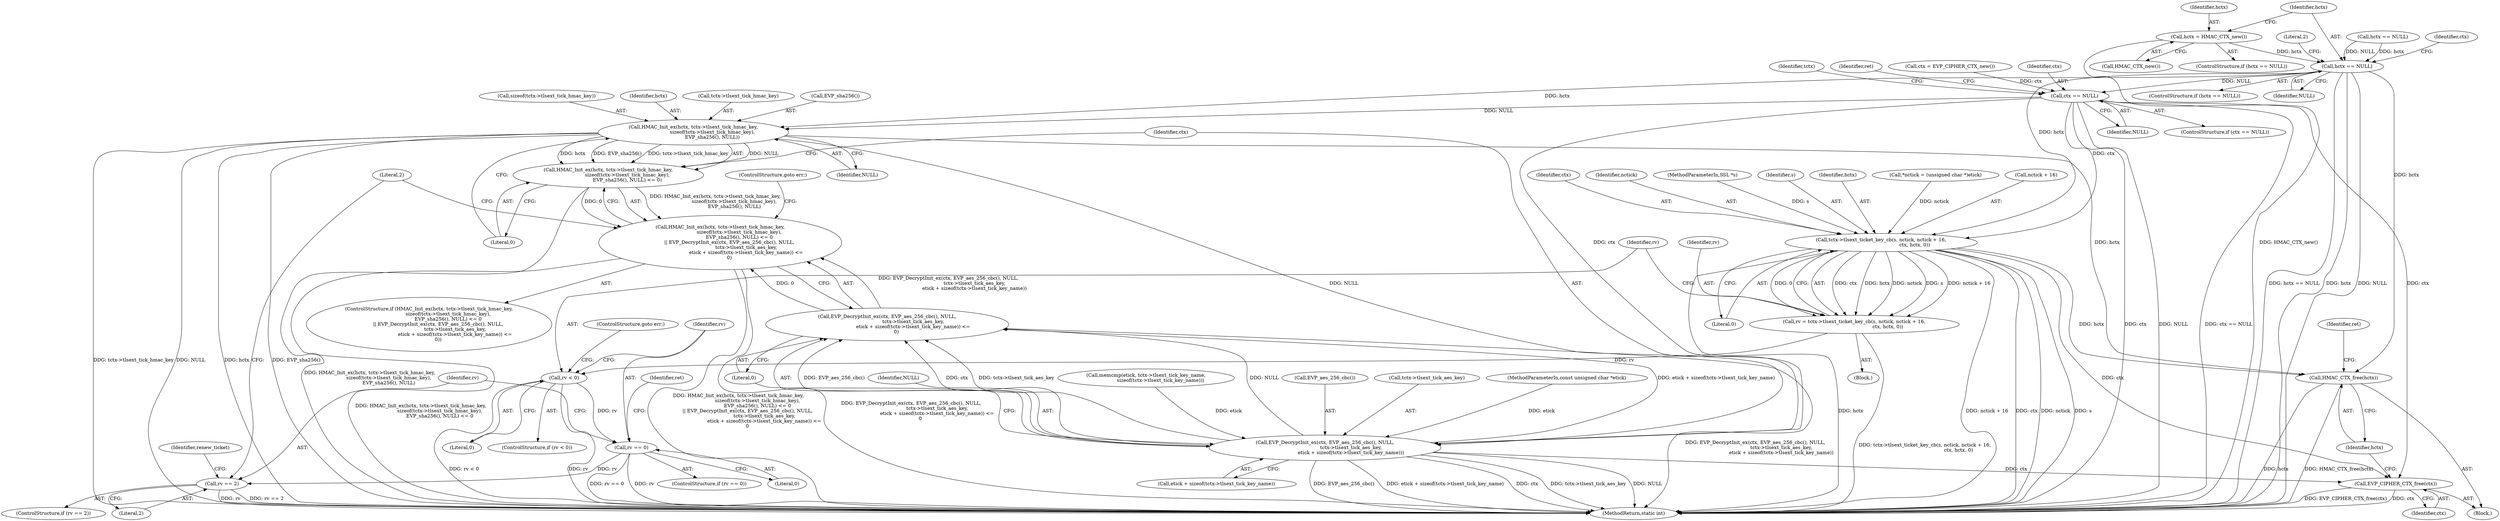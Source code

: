 digraph "0_openssl_e97763c92c655dcf4af2860b3abd2bc4c8a267f9@API" {
"1000151" [label="(Call,hctx = HMAC_CTX_new())"];
"1000155" [label="(Call,hctx == NULL)"];
"1000165" [label="(Call,ctx == NULL)"];
"1000188" [label="(Call,tctx->tlsext_ticket_key_cb(s, nctick, nctick + 16,\n                                            ctx, hctx, 0))"];
"1000186" [label="(Call,rv = tctx->tlsext_ticket_key_cb(s, nctick, nctick + 16,\n                                            ctx, hctx, 0))"];
"1000198" [label="(Call,rv < 0)"];
"1000203" [label="(Call,rv == 0)"];
"1000212" [label="(Call,rv == 2)"];
"1000272" [label="(Call,EVP_CIPHER_CTX_free(ctx))"];
"1000274" [label="(Call,HMAC_CTX_free(hctx))"];
"1000240" [label="(Call,HMAC_Init_ex(hctx, tctx->tlsext_tick_hmac_key,\n                         sizeof(tctx->tlsext_tick_hmac_key),\n                         EVP_sha256(), NULL))"];
"1000239" [label="(Call,HMAC_Init_ex(hctx, tctx->tlsext_tick_hmac_key,\n                         sizeof(tctx->tlsext_tick_hmac_key),\n                         EVP_sha256(), NULL) <= 0)"];
"1000238" [label="(Call,HMAC_Init_ex(hctx, tctx->tlsext_tick_hmac_key,\n                         sizeof(tctx->tlsext_tick_hmac_key),\n                         EVP_sha256(), NULL) <= 0\n            || EVP_DecryptInit_ex(ctx, EVP_aes_256_cbc(), NULL,\n                                  tctx->tlsext_tick_aes_key,\n                                  etick + sizeof(tctx->tlsext_tick_key_name)) <=\n            0)"];
"1000253" [label="(Call,EVP_DecryptInit_ex(ctx, EVP_aes_256_cbc(), NULL,\n                                  tctx->tlsext_tick_aes_key,\n                                  etick + sizeof(tctx->tlsext_tick_key_name)))"];
"1000252" [label="(Call,EVP_DecryptInit_ex(ctx, EVP_aes_256_cbc(), NULL,\n                                  tctx->tlsext_tick_aes_key,\n                                  etick + sizeof(tctx->tlsext_tick_key_name)) <=\n            0)"];
"1000278" [label="(MethodReturn,static int)"];
"1000178" [label="(Block,)"];
"1000194" [label="(Identifier,ctx)"];
"1000250" [label="(Identifier,NULL)"];
"1000154" [label="(ControlStructure,if (hctx == NULL))"];
"1000260" [label="(Call,etick + sizeof(tctx->tlsext_tick_key_name))"];
"1000272" [label="(Call,EVP_CIPHER_CTX_free(ctx))"];
"1000186" [label="(Call,rv = tctx->tlsext_ticket_key_cb(s, nctick, nctick + 16,\n                                            ctx, hctx, 0))"];
"1000256" [label="(Identifier,NULL)"];
"1000245" [label="(Call,sizeof(tctx->tlsext_tick_hmac_key))"];
"1000196" [label="(Literal,0)"];
"1000155" [label="(Call,hctx == NULL)"];
"1000203" [label="(Call,rv == 0)"];
"1000213" [label="(Identifier,rv)"];
"1000156" [label="(Identifier,hctx)"];
"1000111" [label="(Block,)"];
"1000201" [label="(ControlStructure,goto err;)"];
"1000237" [label="(ControlStructure,if (HMAC_Init_ex(hctx, tctx->tlsext_tick_hmac_key,\n                         sizeof(tctx->tlsext_tick_hmac_key),\n                         EVP_sha256(), NULL) <= 0\n            || EVP_DecryptInit_ex(ctx, EVP_aes_256_cbc(), NULL,\n                                  tctx->tlsext_tick_aes_key,\n                                  etick + sizeof(tctx->tlsext_tick_key_name)) <=\n            0))"];
"1000255" [label="(Call,EVP_aes_256_cbc())"];
"1000187" [label="(Identifier,rv)"];
"1000202" [label="(ControlStructure,if (rv == 0))"];
"1000270" [label="(Literal,2)"];
"1000268" [label="(ControlStructure,goto err;)"];
"1000198" [label="(Call,rv < 0)"];
"1000200" [label="(Literal,0)"];
"1000162" [label="(Identifier,ctx)"];
"1000157" [label="(Identifier,NULL)"];
"1000238" [label="(Call,HMAC_Init_ex(hctx, tctx->tlsext_tick_hmac_key,\n                         sizeof(tctx->tlsext_tick_hmac_key),\n                         EVP_sha256(), NULL) <= 0\n            || EVP_DecryptInit_ex(ctx, EVP_aes_256_cbc(), NULL,\n                                  tctx->tlsext_tick_aes_key,\n                                  etick + sizeof(tctx->tlsext_tick_key_name)) <=\n            0)"];
"1000190" [label="(Identifier,nctick)"];
"1000257" [label="(Call,tctx->tlsext_tick_aes_key)"];
"1000251" [label="(Literal,0)"];
"1000148" [label="(Call,hctx == NULL)"];
"1000160" [label="(Literal,2)"];
"1000166" [label="(Identifier,ctx)"];
"1000212" [label="(Call,rv == 2)"];
"1000176" [label="(Identifier,tctx)"];
"1000152" [label="(Identifier,hctx)"];
"1000153" [label="(Call,HMAC_CTX_new())"];
"1000167" [label="(Identifier,NULL)"];
"1000211" [label="(ControlStructure,if (rv == 2))"];
"1000197" [label="(ControlStructure,if (rv < 0))"];
"1000105" [label="(MethodParameterIn,SSL *s)"];
"1000273" [label="(Identifier,ctx)"];
"1000164" [label="(ControlStructure,if (ctx == NULL))"];
"1000240" [label="(Call,HMAC_Init_ex(hctx, tctx->tlsext_tick_hmac_key,\n                         sizeof(tctx->tlsext_tick_hmac_key),\n                         EVP_sha256(), NULL))"];
"1000241" [label="(Identifier,hctx)"];
"1000170" [label="(Identifier,ret)"];
"1000147" [label="(ControlStructure,if (hctx == NULL))"];
"1000253" [label="(Call,EVP_DecryptInit_ex(ctx, EVP_aes_256_cbc(), NULL,\n                                  tctx->tlsext_tick_aes_key,\n                                  etick + sizeof(tctx->tlsext_tick_key_name)))"];
"1000189" [label="(Identifier,s)"];
"1000151" [label="(Call,hctx = HMAC_CTX_new())"];
"1000214" [label="(Literal,2)"];
"1000195" [label="(Identifier,hctx)"];
"1000277" [label="(Identifier,ret)"];
"1000205" [label="(Literal,0)"];
"1000242" [label="(Call,tctx->tlsext_tick_hmac_key)"];
"1000199" [label="(Identifier,rv)"];
"1000249" [label="(Call,EVP_sha256())"];
"1000266" [label="(Literal,0)"];
"1000188" [label="(Call,tctx->tlsext_ticket_key_cb(s, nctick, nctick + 16,\n                                            ctx, hctx, 0))"];
"1000180" [label="(Call,*nctick = (unsigned char *)etick)"];
"1000106" [label="(MethodParameterIn,const unsigned char *etick)"];
"1000208" [label="(Identifier,ret)"];
"1000165" [label="(Call,ctx == NULL)"];
"1000239" [label="(Call,HMAC_Init_ex(hctx, tctx->tlsext_tick_hmac_key,\n                         sizeof(tctx->tlsext_tick_hmac_key),\n                         EVP_sha256(), NULL) <= 0)"];
"1000216" [label="(Identifier,renew_ticket)"];
"1000204" [label="(Identifier,rv)"];
"1000275" [label="(Identifier,hctx)"];
"1000252" [label="(Call,EVP_DecryptInit_ex(ctx, EVP_aes_256_cbc(), NULL,\n                                  tctx->tlsext_tick_aes_key,\n                                  etick + sizeof(tctx->tlsext_tick_key_name)) <=\n            0)"];
"1000254" [label="(Identifier,ctx)"];
"1000274" [label="(Call,HMAC_CTX_free(hctx))"];
"1000191" [label="(Call,nctick + 16)"];
"1000161" [label="(Call,ctx = EVP_CIPHER_CTX_new())"];
"1000222" [label="(Call,memcmp(etick, tctx->tlsext_tick_key_name,\n                   sizeof(tctx->tlsext_tick_key_name)))"];
"1000151" -> "1000147"  [label="AST: "];
"1000151" -> "1000153"  [label="CFG: "];
"1000152" -> "1000151"  [label="AST: "];
"1000153" -> "1000151"  [label="AST: "];
"1000156" -> "1000151"  [label="CFG: "];
"1000151" -> "1000278"  [label="DDG: HMAC_CTX_new()"];
"1000151" -> "1000155"  [label="DDG: hctx"];
"1000155" -> "1000154"  [label="AST: "];
"1000155" -> "1000157"  [label="CFG: "];
"1000156" -> "1000155"  [label="AST: "];
"1000157" -> "1000155"  [label="AST: "];
"1000160" -> "1000155"  [label="CFG: "];
"1000162" -> "1000155"  [label="CFG: "];
"1000155" -> "1000278"  [label="DDG: NULL"];
"1000155" -> "1000278"  [label="DDG: hctx == NULL"];
"1000155" -> "1000278"  [label="DDG: hctx"];
"1000148" -> "1000155"  [label="DDG: hctx"];
"1000148" -> "1000155"  [label="DDG: NULL"];
"1000155" -> "1000165"  [label="DDG: NULL"];
"1000155" -> "1000188"  [label="DDG: hctx"];
"1000155" -> "1000240"  [label="DDG: hctx"];
"1000155" -> "1000274"  [label="DDG: hctx"];
"1000165" -> "1000164"  [label="AST: "];
"1000165" -> "1000167"  [label="CFG: "];
"1000166" -> "1000165"  [label="AST: "];
"1000167" -> "1000165"  [label="AST: "];
"1000170" -> "1000165"  [label="CFG: "];
"1000176" -> "1000165"  [label="CFG: "];
"1000165" -> "1000278"  [label="DDG: ctx"];
"1000165" -> "1000278"  [label="DDG: NULL"];
"1000165" -> "1000278"  [label="DDG: ctx == NULL"];
"1000161" -> "1000165"  [label="DDG: ctx"];
"1000165" -> "1000188"  [label="DDG: ctx"];
"1000165" -> "1000240"  [label="DDG: NULL"];
"1000165" -> "1000253"  [label="DDG: ctx"];
"1000165" -> "1000272"  [label="DDG: ctx"];
"1000188" -> "1000186"  [label="AST: "];
"1000188" -> "1000196"  [label="CFG: "];
"1000189" -> "1000188"  [label="AST: "];
"1000190" -> "1000188"  [label="AST: "];
"1000191" -> "1000188"  [label="AST: "];
"1000194" -> "1000188"  [label="AST: "];
"1000195" -> "1000188"  [label="AST: "];
"1000196" -> "1000188"  [label="AST: "];
"1000186" -> "1000188"  [label="CFG: "];
"1000188" -> "1000278"  [label="DDG: ctx"];
"1000188" -> "1000278"  [label="DDG: nctick"];
"1000188" -> "1000278"  [label="DDG: s"];
"1000188" -> "1000278"  [label="DDG: hctx"];
"1000188" -> "1000278"  [label="DDG: nctick + 16"];
"1000188" -> "1000186"  [label="DDG: ctx"];
"1000188" -> "1000186"  [label="DDG: hctx"];
"1000188" -> "1000186"  [label="DDG: nctick"];
"1000188" -> "1000186"  [label="DDG: s"];
"1000188" -> "1000186"  [label="DDG: nctick + 16"];
"1000188" -> "1000186"  [label="DDG: 0"];
"1000105" -> "1000188"  [label="DDG: s"];
"1000180" -> "1000188"  [label="DDG: nctick"];
"1000188" -> "1000272"  [label="DDG: ctx"];
"1000188" -> "1000274"  [label="DDG: hctx"];
"1000186" -> "1000178"  [label="AST: "];
"1000187" -> "1000186"  [label="AST: "];
"1000199" -> "1000186"  [label="CFG: "];
"1000186" -> "1000278"  [label="DDG: tctx->tlsext_ticket_key_cb(s, nctick, nctick + 16,\n                                            ctx, hctx, 0)"];
"1000186" -> "1000198"  [label="DDG: rv"];
"1000198" -> "1000197"  [label="AST: "];
"1000198" -> "1000200"  [label="CFG: "];
"1000199" -> "1000198"  [label="AST: "];
"1000200" -> "1000198"  [label="AST: "];
"1000201" -> "1000198"  [label="CFG: "];
"1000204" -> "1000198"  [label="CFG: "];
"1000198" -> "1000278"  [label="DDG: rv"];
"1000198" -> "1000278"  [label="DDG: rv < 0"];
"1000198" -> "1000203"  [label="DDG: rv"];
"1000203" -> "1000202"  [label="AST: "];
"1000203" -> "1000205"  [label="CFG: "];
"1000204" -> "1000203"  [label="AST: "];
"1000205" -> "1000203"  [label="AST: "];
"1000208" -> "1000203"  [label="CFG: "];
"1000213" -> "1000203"  [label="CFG: "];
"1000203" -> "1000278"  [label="DDG: rv == 0"];
"1000203" -> "1000278"  [label="DDG: rv"];
"1000203" -> "1000212"  [label="DDG: rv"];
"1000212" -> "1000211"  [label="AST: "];
"1000212" -> "1000214"  [label="CFG: "];
"1000213" -> "1000212"  [label="AST: "];
"1000214" -> "1000212"  [label="AST: "];
"1000216" -> "1000212"  [label="CFG: "];
"1000270" -> "1000212"  [label="CFG: "];
"1000212" -> "1000278"  [label="DDG: rv == 2"];
"1000212" -> "1000278"  [label="DDG: rv"];
"1000272" -> "1000111"  [label="AST: "];
"1000272" -> "1000273"  [label="CFG: "];
"1000273" -> "1000272"  [label="AST: "];
"1000275" -> "1000272"  [label="CFG: "];
"1000272" -> "1000278"  [label="DDG: ctx"];
"1000272" -> "1000278"  [label="DDG: EVP_CIPHER_CTX_free(ctx)"];
"1000253" -> "1000272"  [label="DDG: ctx"];
"1000274" -> "1000111"  [label="AST: "];
"1000274" -> "1000275"  [label="CFG: "];
"1000275" -> "1000274"  [label="AST: "];
"1000277" -> "1000274"  [label="CFG: "];
"1000274" -> "1000278"  [label="DDG: hctx"];
"1000274" -> "1000278"  [label="DDG: HMAC_CTX_free(hctx)"];
"1000240" -> "1000274"  [label="DDG: hctx"];
"1000240" -> "1000239"  [label="AST: "];
"1000240" -> "1000250"  [label="CFG: "];
"1000241" -> "1000240"  [label="AST: "];
"1000242" -> "1000240"  [label="AST: "];
"1000245" -> "1000240"  [label="AST: "];
"1000249" -> "1000240"  [label="AST: "];
"1000250" -> "1000240"  [label="AST: "];
"1000251" -> "1000240"  [label="CFG: "];
"1000240" -> "1000278"  [label="DDG: tctx->tlsext_tick_hmac_key"];
"1000240" -> "1000278"  [label="DDG: NULL"];
"1000240" -> "1000278"  [label="DDG: hctx"];
"1000240" -> "1000278"  [label="DDG: EVP_sha256()"];
"1000240" -> "1000239"  [label="DDG: NULL"];
"1000240" -> "1000239"  [label="DDG: hctx"];
"1000240" -> "1000239"  [label="DDG: EVP_sha256()"];
"1000240" -> "1000239"  [label="DDG: tctx->tlsext_tick_hmac_key"];
"1000240" -> "1000253"  [label="DDG: NULL"];
"1000239" -> "1000238"  [label="AST: "];
"1000239" -> "1000251"  [label="CFG: "];
"1000251" -> "1000239"  [label="AST: "];
"1000254" -> "1000239"  [label="CFG: "];
"1000238" -> "1000239"  [label="CFG: "];
"1000239" -> "1000278"  [label="DDG: HMAC_Init_ex(hctx, tctx->tlsext_tick_hmac_key,\n                         sizeof(tctx->tlsext_tick_hmac_key),\n                         EVP_sha256(), NULL)"];
"1000239" -> "1000238"  [label="DDG: HMAC_Init_ex(hctx, tctx->tlsext_tick_hmac_key,\n                         sizeof(tctx->tlsext_tick_hmac_key),\n                         EVP_sha256(), NULL)"];
"1000239" -> "1000238"  [label="DDG: 0"];
"1000238" -> "1000237"  [label="AST: "];
"1000238" -> "1000252"  [label="CFG: "];
"1000252" -> "1000238"  [label="AST: "];
"1000268" -> "1000238"  [label="CFG: "];
"1000270" -> "1000238"  [label="CFG: "];
"1000238" -> "1000278"  [label="DDG: HMAC_Init_ex(hctx, tctx->tlsext_tick_hmac_key,\n                         sizeof(tctx->tlsext_tick_hmac_key),\n                         EVP_sha256(), NULL) <= 0"];
"1000238" -> "1000278"  [label="DDG: HMAC_Init_ex(hctx, tctx->tlsext_tick_hmac_key,\n                         sizeof(tctx->tlsext_tick_hmac_key),\n                         EVP_sha256(), NULL) <= 0\n            || EVP_DecryptInit_ex(ctx, EVP_aes_256_cbc(), NULL,\n                                  tctx->tlsext_tick_aes_key,\n                                  etick + sizeof(tctx->tlsext_tick_key_name)) <=\n            0"];
"1000238" -> "1000278"  [label="DDG: EVP_DecryptInit_ex(ctx, EVP_aes_256_cbc(), NULL,\n                                  tctx->tlsext_tick_aes_key,\n                                  etick + sizeof(tctx->tlsext_tick_key_name)) <=\n            0"];
"1000252" -> "1000238"  [label="DDG: EVP_DecryptInit_ex(ctx, EVP_aes_256_cbc(), NULL,\n                                  tctx->tlsext_tick_aes_key,\n                                  etick + sizeof(tctx->tlsext_tick_key_name))"];
"1000252" -> "1000238"  [label="DDG: 0"];
"1000253" -> "1000252"  [label="AST: "];
"1000253" -> "1000260"  [label="CFG: "];
"1000254" -> "1000253"  [label="AST: "];
"1000255" -> "1000253"  [label="AST: "];
"1000256" -> "1000253"  [label="AST: "];
"1000257" -> "1000253"  [label="AST: "];
"1000260" -> "1000253"  [label="AST: "];
"1000266" -> "1000253"  [label="CFG: "];
"1000253" -> "1000278"  [label="DDG: EVP_aes_256_cbc()"];
"1000253" -> "1000278"  [label="DDG: etick + sizeof(tctx->tlsext_tick_key_name)"];
"1000253" -> "1000278"  [label="DDG: ctx"];
"1000253" -> "1000278"  [label="DDG: tctx->tlsext_tick_aes_key"];
"1000253" -> "1000278"  [label="DDG: NULL"];
"1000253" -> "1000252"  [label="DDG: EVP_aes_256_cbc()"];
"1000253" -> "1000252"  [label="DDG: ctx"];
"1000253" -> "1000252"  [label="DDG: tctx->tlsext_tick_aes_key"];
"1000253" -> "1000252"  [label="DDG: NULL"];
"1000253" -> "1000252"  [label="DDG: etick + sizeof(tctx->tlsext_tick_key_name)"];
"1000222" -> "1000253"  [label="DDG: etick"];
"1000106" -> "1000253"  [label="DDG: etick"];
"1000252" -> "1000266"  [label="CFG: "];
"1000266" -> "1000252"  [label="AST: "];
"1000252" -> "1000278"  [label="DDG: EVP_DecryptInit_ex(ctx, EVP_aes_256_cbc(), NULL,\n                                  tctx->tlsext_tick_aes_key,\n                                  etick + sizeof(tctx->tlsext_tick_key_name))"];
}
